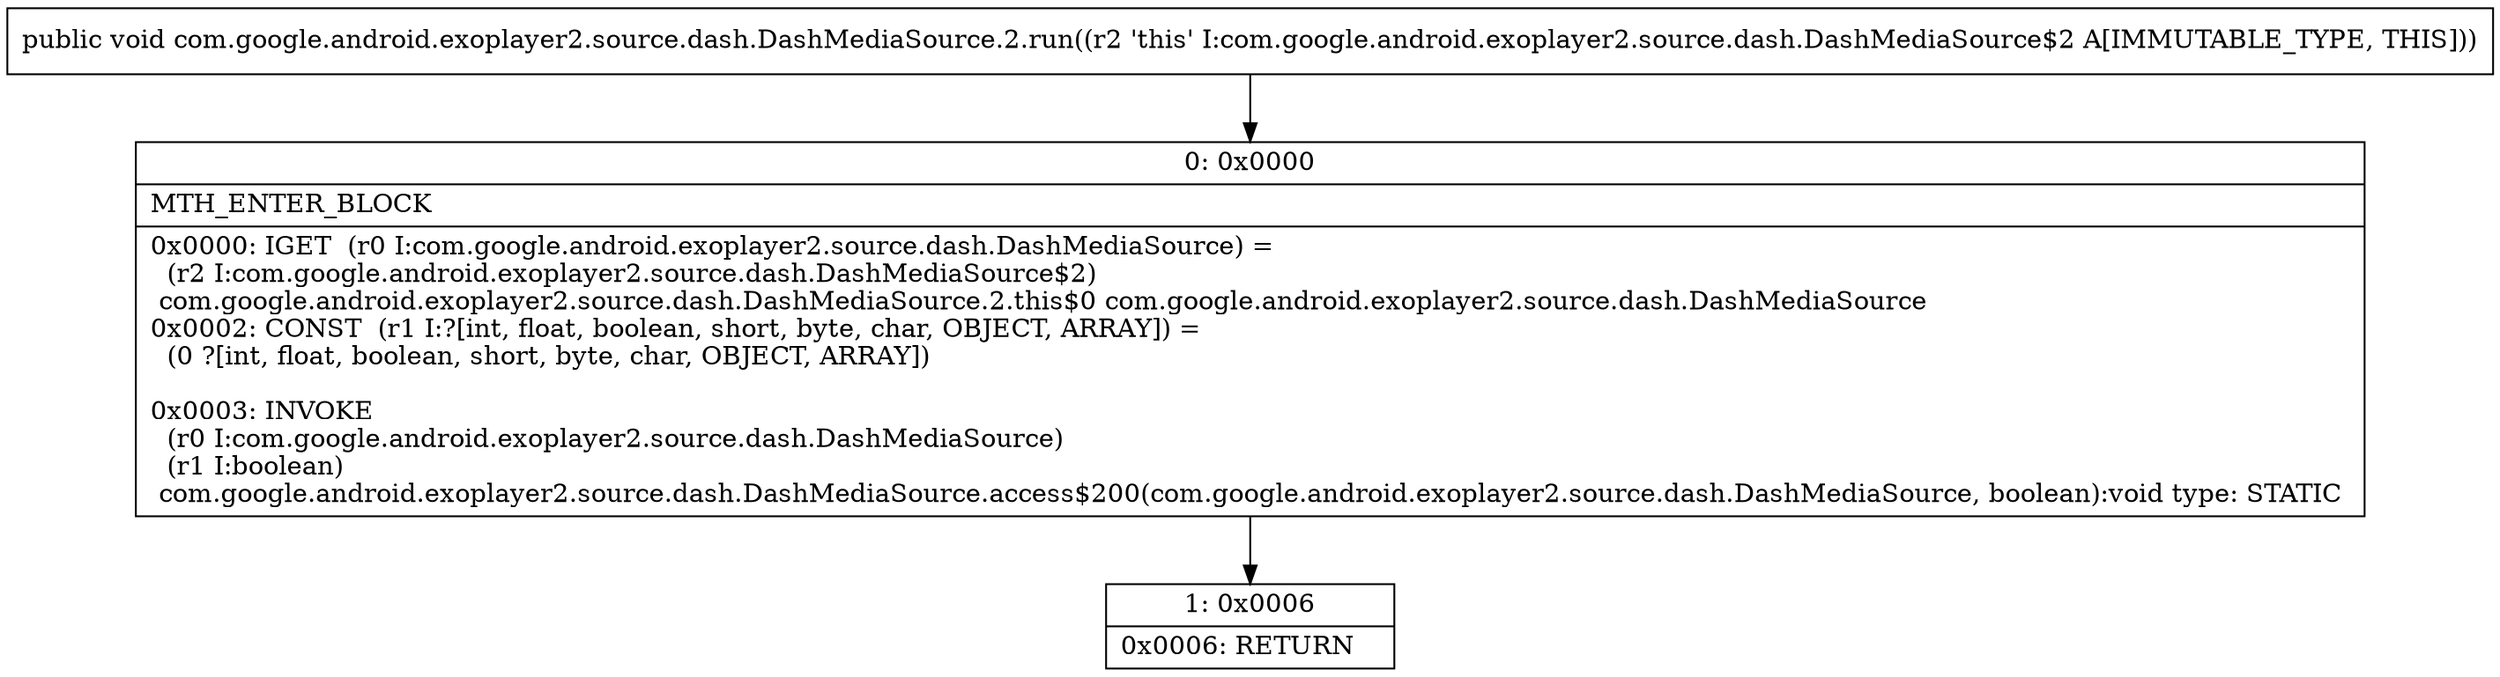 digraph "CFG forcom.google.android.exoplayer2.source.dash.DashMediaSource.2.run()V" {
Node_0 [shape=record,label="{0\:\ 0x0000|MTH_ENTER_BLOCK\l|0x0000: IGET  (r0 I:com.google.android.exoplayer2.source.dash.DashMediaSource) = \l  (r2 I:com.google.android.exoplayer2.source.dash.DashMediaSource$2)\l com.google.android.exoplayer2.source.dash.DashMediaSource.2.this$0 com.google.android.exoplayer2.source.dash.DashMediaSource \l0x0002: CONST  (r1 I:?[int, float, boolean, short, byte, char, OBJECT, ARRAY]) = \l  (0 ?[int, float, boolean, short, byte, char, OBJECT, ARRAY])\l \l0x0003: INVOKE  \l  (r0 I:com.google.android.exoplayer2.source.dash.DashMediaSource)\l  (r1 I:boolean)\l com.google.android.exoplayer2.source.dash.DashMediaSource.access$200(com.google.android.exoplayer2.source.dash.DashMediaSource, boolean):void type: STATIC \l}"];
Node_1 [shape=record,label="{1\:\ 0x0006|0x0006: RETURN   \l}"];
MethodNode[shape=record,label="{public void com.google.android.exoplayer2.source.dash.DashMediaSource.2.run((r2 'this' I:com.google.android.exoplayer2.source.dash.DashMediaSource$2 A[IMMUTABLE_TYPE, THIS])) }"];
MethodNode -> Node_0;
Node_0 -> Node_1;
}

